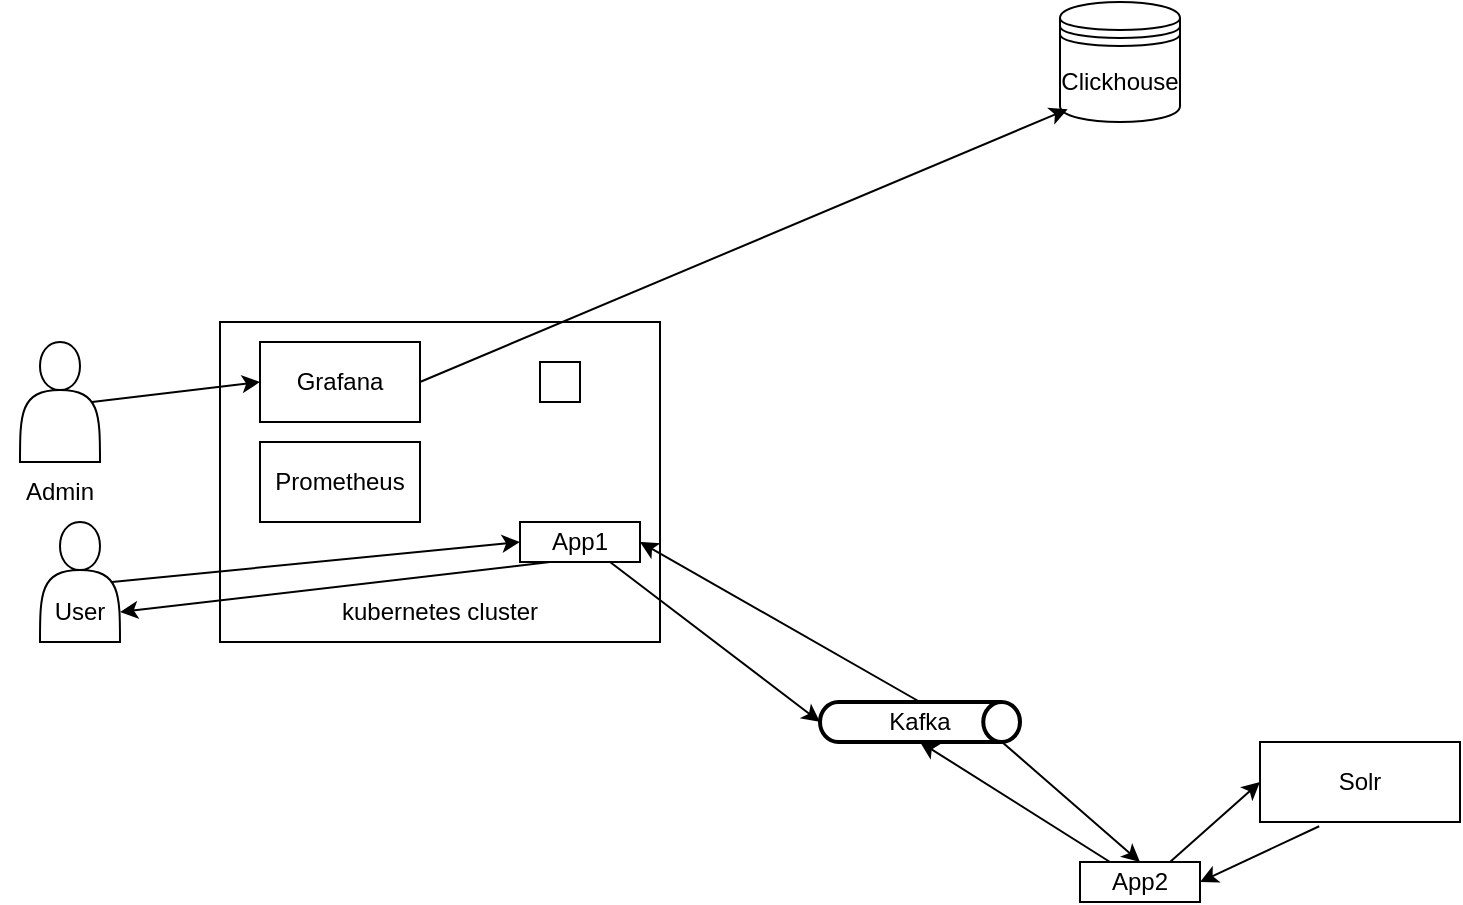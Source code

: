 <mxfile version="22.1.2" type="device">
  <diagram name="Page-1" id="feQ6aYJ9-UKGFFzu15-_">
    <mxGraphModel dx="757" dy="681" grid="1" gridSize="10" guides="1" tooltips="1" connect="1" arrows="1" fold="1" page="1" pageScale="1" pageWidth="850" pageHeight="1100" math="0" shadow="0">
      <root>
        <mxCell id="0" />
        <mxCell id="1" parent="0" />
        <mxCell id="m7DV1dQ02LUnAgPW_GRD-4" value="" style="shape=actor;whiteSpace=wrap;html=1;" parent="1" vertex="1">
          <mxGeometry x="50" y="350" width="40" height="60" as="geometry" />
        </mxCell>
        <mxCell id="m7DV1dQ02LUnAgPW_GRD-7" value="" style="rounded=0;whiteSpace=wrap;html=1;" parent="1" vertex="1">
          <mxGeometry x="140" y="250" width="220" height="160" as="geometry" />
        </mxCell>
        <mxCell id="m7DV1dQ02LUnAgPW_GRD-5" value="" style="endArrow=classic;html=1;rounded=0;exitX=0.9;exitY=0.5;exitDx=0;exitDy=0;exitPerimeter=0;entryX=0;entryY=0.5;entryDx=0;entryDy=0;" parent="1" source="m7DV1dQ02LUnAgPW_GRD-4" edge="1" target="qVvsCDGGW8n6QhueMXNh-4">
          <mxGeometry width="50" height="50" relative="1" as="geometry">
            <mxPoint x="300" y="280" as="sourcePoint" />
            <mxPoint x="120" y="120" as="targetPoint" />
          </mxGeometry>
        </mxCell>
        <mxCell id="m7DV1dQ02LUnAgPW_GRD-8" value="kubernetes cluster" style="text;html=1;strokeColor=none;fillColor=none;align=center;verticalAlign=middle;whiteSpace=wrap;rounded=0;" parent="1" vertex="1">
          <mxGeometry x="195" y="380" width="110" height="30" as="geometry" />
        </mxCell>
        <mxCell id="m7DV1dQ02LUnAgPW_GRD-9" value="" style="whiteSpace=wrap;html=1;aspect=fixed;" parent="1" vertex="1">
          <mxGeometry x="300" y="270" width="20" height="20" as="geometry" />
        </mxCell>
        <mxCell id="m7DV1dQ02LUnAgPW_GRD-11" value="Kafka" style="strokeWidth=2;html=1;shape=mxgraph.flowchart.direct_data;whiteSpace=wrap;" parent="1" vertex="1">
          <mxGeometry x="440" y="440" width="100" height="20" as="geometry" />
        </mxCell>
        <mxCell id="m7DV1dQ02LUnAgPW_GRD-12" value="" style="endArrow=classic;html=1;rounded=0;entryX=0;entryY=0.5;entryDx=0;entryDy=0;entryPerimeter=0;exitX=0.75;exitY=1;exitDx=0;exitDy=0;" parent="1" target="m7DV1dQ02LUnAgPW_GRD-11" edge="1" source="qVvsCDGGW8n6QhueMXNh-4">
          <mxGeometry width="50" height="50" relative="1" as="geometry">
            <mxPoint x="320" y="70" as="sourcePoint" />
            <mxPoint x="350" y="230" as="targetPoint" />
          </mxGeometry>
        </mxCell>
        <mxCell id="m7DV1dQ02LUnAgPW_GRD-13" value="" style="endArrow=classic;html=1;rounded=0;exitX=0.91;exitY=1;exitDx=0;exitDy=0;exitPerimeter=0;entryX=0.5;entryY=0;entryDx=0;entryDy=0;" parent="1" source="m7DV1dQ02LUnAgPW_GRD-11" edge="1" target="m7DV1dQ02LUnAgPW_GRD-14">
          <mxGeometry width="50" height="50" relative="1" as="geometry">
            <mxPoint x="300" y="280" as="sourcePoint" />
            <mxPoint x="371" y="160" as="targetPoint" />
          </mxGeometry>
        </mxCell>
        <mxCell id="m7DV1dQ02LUnAgPW_GRD-14" value="App2" style="rounded=0;whiteSpace=wrap;html=1;" parent="1" vertex="1">
          <mxGeometry x="570" y="520" width="60" height="20" as="geometry" />
        </mxCell>
        <mxCell id="m7DV1dQ02LUnAgPW_GRD-16" value="Solr" style="rounded=0;whiteSpace=wrap;html=1;" parent="1" vertex="1">
          <mxGeometry x="660" y="460" width="100" height="40" as="geometry" />
        </mxCell>
        <mxCell id="m7DV1dQ02LUnAgPW_GRD-18" value="Clickhouse" style="shape=datastore;whiteSpace=wrap;html=1;" parent="1" vertex="1">
          <mxGeometry x="560" y="90" width="60" height="60" as="geometry" />
        </mxCell>
        <mxCell id="m7DV1dQ02LUnAgPW_GRD-28" value="Grafana" style="rounded=0;whiteSpace=wrap;html=1;" parent="1" vertex="1">
          <mxGeometry x="160" y="260" width="80" height="40" as="geometry" />
        </mxCell>
        <mxCell id="m7DV1dQ02LUnAgPW_GRD-29" value="" style="shape=actor;whiteSpace=wrap;html=1;" parent="1" vertex="1">
          <mxGeometry x="40" y="260" width="40" height="60" as="geometry" />
        </mxCell>
        <mxCell id="m7DV1dQ02LUnAgPW_GRD-30" value="User" style="text;html=1;strokeColor=none;fillColor=none;align=center;verticalAlign=middle;whiteSpace=wrap;rounded=0;" parent="1" vertex="1">
          <mxGeometry x="40" y="380" width="60" height="30" as="geometry" />
        </mxCell>
        <mxCell id="m7DV1dQ02LUnAgPW_GRD-31" value="Admin" style="text;html=1;strokeColor=none;fillColor=none;align=center;verticalAlign=middle;whiteSpace=wrap;rounded=0;" parent="1" vertex="1">
          <mxGeometry x="30" y="320" width="60" height="30" as="geometry" />
        </mxCell>
        <mxCell id="m7DV1dQ02LUnAgPW_GRD-32" value="" style="endArrow=classic;html=1;rounded=0;exitX=0.9;exitY=0.5;exitDx=0;exitDy=0;entryX=0;entryY=0.5;entryDx=0;entryDy=0;exitPerimeter=0;" parent="1" source="m7DV1dQ02LUnAgPW_GRD-29" target="m7DV1dQ02LUnAgPW_GRD-28" edge="1">
          <mxGeometry width="50" height="50" relative="1" as="geometry">
            <mxPoint x="300" y="280" as="sourcePoint" />
            <mxPoint x="350" y="230" as="targetPoint" />
          </mxGeometry>
        </mxCell>
        <mxCell id="m7DV1dQ02LUnAgPW_GRD-33" value="" style="endArrow=classic;html=1;rounded=0;exitX=1;exitY=0.5;exitDx=0;exitDy=0;entryX=0.064;entryY=0.893;entryDx=0;entryDy=0;entryPerimeter=0;" parent="1" source="m7DV1dQ02LUnAgPW_GRD-28" target="m7DV1dQ02LUnAgPW_GRD-18" edge="1">
          <mxGeometry width="50" height="50" relative="1" as="geometry">
            <mxPoint x="300" y="280" as="sourcePoint" />
            <mxPoint x="350" y="230" as="targetPoint" />
          </mxGeometry>
        </mxCell>
        <mxCell id="qVvsCDGGW8n6QhueMXNh-2" value="" style="endArrow=classic;html=1;rounded=0;entryX=0;entryY=0.5;entryDx=0;entryDy=0;exitX=0.75;exitY=0;exitDx=0;exitDy=0;" edge="1" parent="1" source="m7DV1dQ02LUnAgPW_GRD-14" target="m7DV1dQ02LUnAgPW_GRD-16">
          <mxGeometry width="50" height="50" relative="1" as="geometry">
            <mxPoint x="470" y="180" as="sourcePoint" />
            <mxPoint x="520" y="130" as="targetPoint" />
          </mxGeometry>
        </mxCell>
        <mxCell id="qVvsCDGGW8n6QhueMXNh-4" value="App1" style="rounded=0;whiteSpace=wrap;html=1;" vertex="1" parent="1">
          <mxGeometry x="290" y="350" width="60" height="20" as="geometry" />
        </mxCell>
        <mxCell id="qVvsCDGGW8n6QhueMXNh-5" value="Prometheus" style="rounded=0;whiteSpace=wrap;html=1;" vertex="1" parent="1">
          <mxGeometry x="160" y="310" width="80" height="40" as="geometry" />
        </mxCell>
        <mxCell id="qVvsCDGGW8n6QhueMXNh-8" value="" style="endArrow=classic;html=1;rounded=0;exitX=0.296;exitY=1.053;exitDx=0;exitDy=0;exitPerimeter=0;entryX=1;entryY=0.5;entryDx=0;entryDy=0;" edge="1" parent="1" source="m7DV1dQ02LUnAgPW_GRD-16" target="m7DV1dQ02LUnAgPW_GRD-14">
          <mxGeometry width="50" height="50" relative="1" as="geometry">
            <mxPoint x="390" y="280" as="sourcePoint" />
            <mxPoint x="440" y="230" as="targetPoint" />
          </mxGeometry>
        </mxCell>
        <mxCell id="qVvsCDGGW8n6QhueMXNh-9" value="" style="endArrow=classic;html=1;rounded=0;exitX=0.25;exitY=0;exitDx=0;exitDy=0;entryX=0.5;entryY=1;entryDx=0;entryDy=0;entryPerimeter=0;" edge="1" parent="1" source="m7DV1dQ02LUnAgPW_GRD-14" target="m7DV1dQ02LUnAgPW_GRD-11">
          <mxGeometry width="50" height="50" relative="1" as="geometry">
            <mxPoint x="390" y="280" as="sourcePoint" />
            <mxPoint x="440" y="230" as="targetPoint" />
          </mxGeometry>
        </mxCell>
        <mxCell id="qVvsCDGGW8n6QhueMXNh-10" value="" style="endArrow=classic;html=1;rounded=0;exitX=0.5;exitY=0;exitDx=0;exitDy=0;exitPerimeter=0;entryX=1;entryY=0.5;entryDx=0;entryDy=0;" edge="1" parent="1" source="m7DV1dQ02LUnAgPW_GRD-11" target="qVvsCDGGW8n6QhueMXNh-4">
          <mxGeometry width="50" height="50" relative="1" as="geometry">
            <mxPoint x="390" y="280" as="sourcePoint" />
            <mxPoint x="440" y="230" as="targetPoint" />
          </mxGeometry>
        </mxCell>
        <mxCell id="qVvsCDGGW8n6QhueMXNh-11" value="" style="endArrow=classic;html=1;rounded=0;exitX=0.25;exitY=1;exitDx=0;exitDy=0;entryX=1;entryY=0.75;entryDx=0;entryDy=0;" edge="1" parent="1" source="qVvsCDGGW8n6QhueMXNh-4" target="m7DV1dQ02LUnAgPW_GRD-4">
          <mxGeometry width="50" height="50" relative="1" as="geometry">
            <mxPoint x="390" y="280" as="sourcePoint" />
            <mxPoint x="440" y="230" as="targetPoint" />
          </mxGeometry>
        </mxCell>
      </root>
    </mxGraphModel>
  </diagram>
</mxfile>
